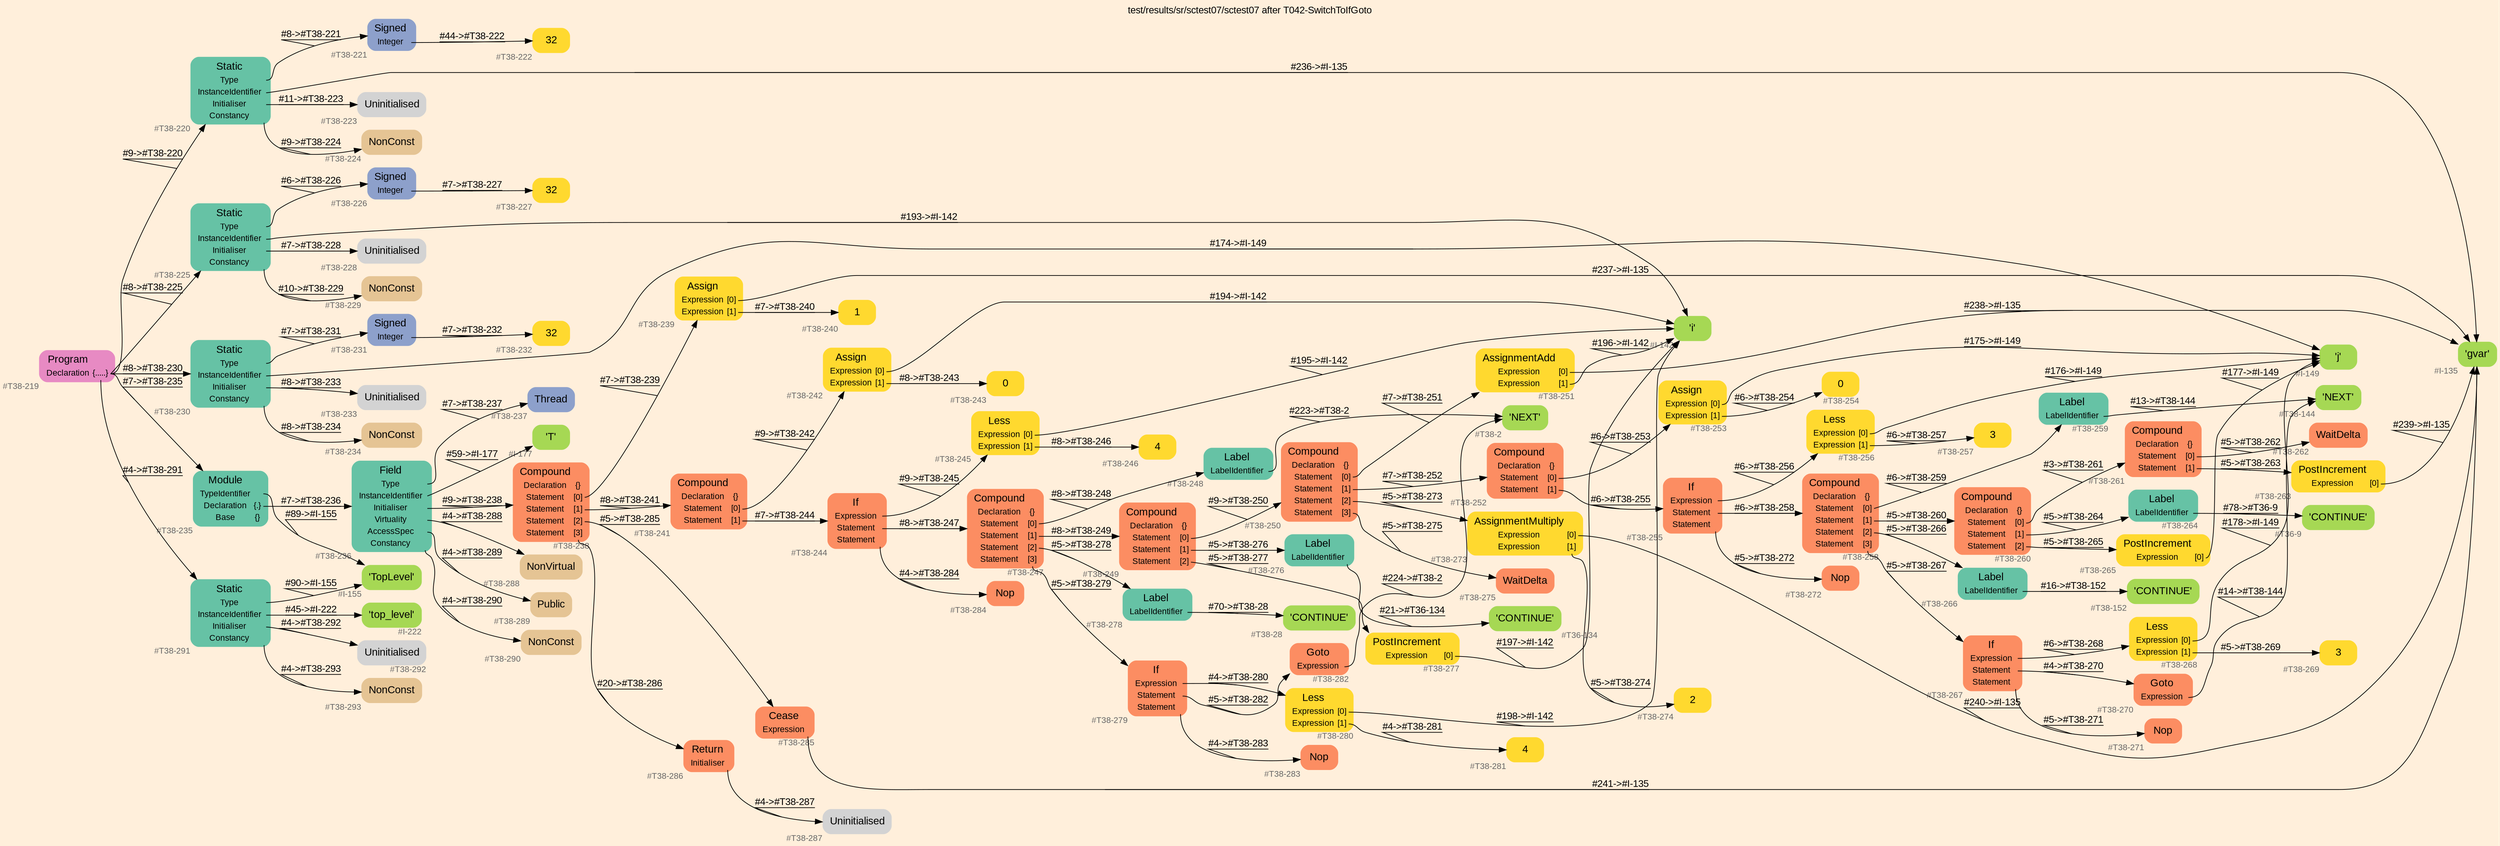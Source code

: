 digraph "test/results/sr/sctest07/sctest07 after T042-SwitchToIfGoto" {
label = "test/results/sr/sctest07/sctest07 after T042-SwitchToIfGoto"
labelloc = t
graph [
    rankdir = "LR"
    ranksep = 0.3
    bgcolor = antiquewhite1
    color = black
    fontcolor = black
    fontname = "Arial"
];
node [
    fontname = "Arial"
];
edge [
    fontname = "Arial"
];

// -------------------- node figure --------------------
// -------- block #T38-219 ----------
"#T38-219" [
    fillcolor = "/set28/4"
    xlabel = "#T38-219"
    fontsize = "12"
    fontcolor = grey40
    shape = "plaintext"
    label = <<TABLE BORDER="0" CELLBORDER="0" CELLSPACING="0">
     <TR><TD><FONT COLOR="black" POINT-SIZE="15">Program</FONT></TD></TR>
     <TR><TD><FONT COLOR="black" POINT-SIZE="12">Declaration</FONT></TD><TD PORT="port0"><FONT COLOR="black" POINT-SIZE="12">{.....}</FONT></TD></TR>
    </TABLE>>
    style = "rounded,filled"
];

// -------- block #T38-220 ----------
"#T38-220" [
    fillcolor = "/set28/1"
    xlabel = "#T38-220"
    fontsize = "12"
    fontcolor = grey40
    shape = "plaintext"
    label = <<TABLE BORDER="0" CELLBORDER="0" CELLSPACING="0">
     <TR><TD><FONT COLOR="black" POINT-SIZE="15">Static</FONT></TD></TR>
     <TR><TD><FONT COLOR="black" POINT-SIZE="12">Type</FONT></TD><TD PORT="port0"></TD></TR>
     <TR><TD><FONT COLOR="black" POINT-SIZE="12">InstanceIdentifier</FONT></TD><TD PORT="port1"></TD></TR>
     <TR><TD><FONT COLOR="black" POINT-SIZE="12">Initialiser</FONT></TD><TD PORT="port2"></TD></TR>
     <TR><TD><FONT COLOR="black" POINT-SIZE="12">Constancy</FONT></TD><TD PORT="port3"></TD></TR>
    </TABLE>>
    style = "rounded,filled"
];

// -------- block #T38-221 ----------
"#T38-221" [
    fillcolor = "/set28/3"
    xlabel = "#T38-221"
    fontsize = "12"
    fontcolor = grey40
    shape = "plaintext"
    label = <<TABLE BORDER="0" CELLBORDER="0" CELLSPACING="0">
     <TR><TD><FONT COLOR="black" POINT-SIZE="15">Signed</FONT></TD></TR>
     <TR><TD><FONT COLOR="black" POINT-SIZE="12">Integer</FONT></TD><TD PORT="port0"></TD></TR>
    </TABLE>>
    style = "rounded,filled"
];

// -------- block #T38-222 ----------
"#T38-222" [
    fillcolor = "/set28/6"
    xlabel = "#T38-222"
    fontsize = "12"
    fontcolor = grey40
    shape = "plaintext"
    label = <<TABLE BORDER="0" CELLBORDER="0" CELLSPACING="0">
     <TR><TD><FONT COLOR="black" POINT-SIZE="15">32</FONT></TD></TR>
    </TABLE>>
    style = "rounded,filled"
];

// -------- block #I-135 ----------
"#I-135" [
    fillcolor = "/set28/5"
    xlabel = "#I-135"
    fontsize = "12"
    fontcolor = grey40
    shape = "plaintext"
    label = <<TABLE BORDER="0" CELLBORDER="0" CELLSPACING="0">
     <TR><TD><FONT COLOR="black" POINT-SIZE="15">'gvar'</FONT></TD></TR>
    </TABLE>>
    style = "rounded,filled"
];

// -------- block #T38-223 ----------
"#T38-223" [
    xlabel = "#T38-223"
    fontsize = "12"
    fontcolor = grey40
    shape = "plaintext"
    label = <<TABLE BORDER="0" CELLBORDER="0" CELLSPACING="0">
     <TR><TD><FONT COLOR="black" POINT-SIZE="15">Uninitialised</FONT></TD></TR>
    </TABLE>>
    style = "rounded,filled"
];

// -------- block #T38-224 ----------
"#T38-224" [
    fillcolor = "/set28/7"
    xlabel = "#T38-224"
    fontsize = "12"
    fontcolor = grey40
    shape = "plaintext"
    label = <<TABLE BORDER="0" CELLBORDER="0" CELLSPACING="0">
     <TR><TD><FONT COLOR="black" POINT-SIZE="15">NonConst</FONT></TD></TR>
    </TABLE>>
    style = "rounded,filled"
];

// -------- block #T38-225 ----------
"#T38-225" [
    fillcolor = "/set28/1"
    xlabel = "#T38-225"
    fontsize = "12"
    fontcolor = grey40
    shape = "plaintext"
    label = <<TABLE BORDER="0" CELLBORDER="0" CELLSPACING="0">
     <TR><TD><FONT COLOR="black" POINT-SIZE="15">Static</FONT></TD></TR>
     <TR><TD><FONT COLOR="black" POINT-SIZE="12">Type</FONT></TD><TD PORT="port0"></TD></TR>
     <TR><TD><FONT COLOR="black" POINT-SIZE="12">InstanceIdentifier</FONT></TD><TD PORT="port1"></TD></TR>
     <TR><TD><FONT COLOR="black" POINT-SIZE="12">Initialiser</FONT></TD><TD PORT="port2"></TD></TR>
     <TR><TD><FONT COLOR="black" POINT-SIZE="12">Constancy</FONT></TD><TD PORT="port3"></TD></TR>
    </TABLE>>
    style = "rounded,filled"
];

// -------- block #T38-226 ----------
"#T38-226" [
    fillcolor = "/set28/3"
    xlabel = "#T38-226"
    fontsize = "12"
    fontcolor = grey40
    shape = "plaintext"
    label = <<TABLE BORDER="0" CELLBORDER="0" CELLSPACING="0">
     <TR><TD><FONT COLOR="black" POINT-SIZE="15">Signed</FONT></TD></TR>
     <TR><TD><FONT COLOR="black" POINT-SIZE="12">Integer</FONT></TD><TD PORT="port0"></TD></TR>
    </TABLE>>
    style = "rounded,filled"
];

// -------- block #T38-227 ----------
"#T38-227" [
    fillcolor = "/set28/6"
    xlabel = "#T38-227"
    fontsize = "12"
    fontcolor = grey40
    shape = "plaintext"
    label = <<TABLE BORDER="0" CELLBORDER="0" CELLSPACING="0">
     <TR><TD><FONT COLOR="black" POINT-SIZE="15">32</FONT></TD></TR>
    </TABLE>>
    style = "rounded,filled"
];

// -------- block #I-142 ----------
"#I-142" [
    fillcolor = "/set28/5"
    xlabel = "#I-142"
    fontsize = "12"
    fontcolor = grey40
    shape = "plaintext"
    label = <<TABLE BORDER="0" CELLBORDER="0" CELLSPACING="0">
     <TR><TD><FONT COLOR="black" POINT-SIZE="15">'i'</FONT></TD></TR>
    </TABLE>>
    style = "rounded,filled"
];

// -------- block #T38-228 ----------
"#T38-228" [
    xlabel = "#T38-228"
    fontsize = "12"
    fontcolor = grey40
    shape = "plaintext"
    label = <<TABLE BORDER="0" CELLBORDER="0" CELLSPACING="0">
     <TR><TD><FONT COLOR="black" POINT-SIZE="15">Uninitialised</FONT></TD></TR>
    </TABLE>>
    style = "rounded,filled"
];

// -------- block #T38-229 ----------
"#T38-229" [
    fillcolor = "/set28/7"
    xlabel = "#T38-229"
    fontsize = "12"
    fontcolor = grey40
    shape = "plaintext"
    label = <<TABLE BORDER="0" CELLBORDER="0" CELLSPACING="0">
     <TR><TD><FONT COLOR="black" POINT-SIZE="15">NonConst</FONT></TD></TR>
    </TABLE>>
    style = "rounded,filled"
];

// -------- block #T38-230 ----------
"#T38-230" [
    fillcolor = "/set28/1"
    xlabel = "#T38-230"
    fontsize = "12"
    fontcolor = grey40
    shape = "plaintext"
    label = <<TABLE BORDER="0" CELLBORDER="0" CELLSPACING="0">
     <TR><TD><FONT COLOR="black" POINT-SIZE="15">Static</FONT></TD></TR>
     <TR><TD><FONT COLOR="black" POINT-SIZE="12">Type</FONT></TD><TD PORT="port0"></TD></TR>
     <TR><TD><FONT COLOR="black" POINT-SIZE="12">InstanceIdentifier</FONT></TD><TD PORT="port1"></TD></TR>
     <TR><TD><FONT COLOR="black" POINT-SIZE="12">Initialiser</FONT></TD><TD PORT="port2"></TD></TR>
     <TR><TD><FONT COLOR="black" POINT-SIZE="12">Constancy</FONT></TD><TD PORT="port3"></TD></TR>
    </TABLE>>
    style = "rounded,filled"
];

// -------- block #T38-231 ----------
"#T38-231" [
    fillcolor = "/set28/3"
    xlabel = "#T38-231"
    fontsize = "12"
    fontcolor = grey40
    shape = "plaintext"
    label = <<TABLE BORDER="0" CELLBORDER="0" CELLSPACING="0">
     <TR><TD><FONT COLOR="black" POINT-SIZE="15">Signed</FONT></TD></TR>
     <TR><TD><FONT COLOR="black" POINT-SIZE="12">Integer</FONT></TD><TD PORT="port0"></TD></TR>
    </TABLE>>
    style = "rounded,filled"
];

// -------- block #T38-232 ----------
"#T38-232" [
    fillcolor = "/set28/6"
    xlabel = "#T38-232"
    fontsize = "12"
    fontcolor = grey40
    shape = "plaintext"
    label = <<TABLE BORDER="0" CELLBORDER="0" CELLSPACING="0">
     <TR><TD><FONT COLOR="black" POINT-SIZE="15">32</FONT></TD></TR>
    </TABLE>>
    style = "rounded,filled"
];

// -------- block #I-149 ----------
"#I-149" [
    fillcolor = "/set28/5"
    xlabel = "#I-149"
    fontsize = "12"
    fontcolor = grey40
    shape = "plaintext"
    label = <<TABLE BORDER="0" CELLBORDER="0" CELLSPACING="0">
     <TR><TD><FONT COLOR="black" POINT-SIZE="15">'j'</FONT></TD></TR>
    </TABLE>>
    style = "rounded,filled"
];

// -------- block #T38-233 ----------
"#T38-233" [
    xlabel = "#T38-233"
    fontsize = "12"
    fontcolor = grey40
    shape = "plaintext"
    label = <<TABLE BORDER="0" CELLBORDER="0" CELLSPACING="0">
     <TR><TD><FONT COLOR="black" POINT-SIZE="15">Uninitialised</FONT></TD></TR>
    </TABLE>>
    style = "rounded,filled"
];

// -------- block #T38-234 ----------
"#T38-234" [
    fillcolor = "/set28/7"
    xlabel = "#T38-234"
    fontsize = "12"
    fontcolor = grey40
    shape = "plaintext"
    label = <<TABLE BORDER="0" CELLBORDER="0" CELLSPACING="0">
     <TR><TD><FONT COLOR="black" POINT-SIZE="15">NonConst</FONT></TD></TR>
    </TABLE>>
    style = "rounded,filled"
];

// -------- block #T38-235 ----------
"#T38-235" [
    fillcolor = "/set28/1"
    xlabel = "#T38-235"
    fontsize = "12"
    fontcolor = grey40
    shape = "plaintext"
    label = <<TABLE BORDER="0" CELLBORDER="0" CELLSPACING="0">
     <TR><TD><FONT COLOR="black" POINT-SIZE="15">Module</FONT></TD></TR>
     <TR><TD><FONT COLOR="black" POINT-SIZE="12">TypeIdentifier</FONT></TD><TD PORT="port0"></TD></TR>
     <TR><TD><FONT COLOR="black" POINT-SIZE="12">Declaration</FONT></TD><TD PORT="port1"><FONT COLOR="black" POINT-SIZE="12">{.}</FONT></TD></TR>
     <TR><TD><FONT COLOR="black" POINT-SIZE="12">Base</FONT></TD><TD PORT="port2"><FONT COLOR="black" POINT-SIZE="12">{}</FONT></TD></TR>
    </TABLE>>
    style = "rounded,filled"
];

// -------- block #I-155 ----------
"#I-155" [
    fillcolor = "/set28/5"
    xlabel = "#I-155"
    fontsize = "12"
    fontcolor = grey40
    shape = "plaintext"
    label = <<TABLE BORDER="0" CELLBORDER="0" CELLSPACING="0">
     <TR><TD><FONT COLOR="black" POINT-SIZE="15">'TopLevel'</FONT></TD></TR>
    </TABLE>>
    style = "rounded,filled"
];

// -------- block #T38-236 ----------
"#T38-236" [
    fillcolor = "/set28/1"
    xlabel = "#T38-236"
    fontsize = "12"
    fontcolor = grey40
    shape = "plaintext"
    label = <<TABLE BORDER="0" CELLBORDER="0" CELLSPACING="0">
     <TR><TD><FONT COLOR="black" POINT-SIZE="15">Field</FONT></TD></TR>
     <TR><TD><FONT COLOR="black" POINT-SIZE="12">Type</FONT></TD><TD PORT="port0"></TD></TR>
     <TR><TD><FONT COLOR="black" POINT-SIZE="12">InstanceIdentifier</FONT></TD><TD PORT="port1"></TD></TR>
     <TR><TD><FONT COLOR="black" POINT-SIZE="12">Initialiser</FONT></TD><TD PORT="port2"></TD></TR>
     <TR><TD><FONT COLOR="black" POINT-SIZE="12">Virtuality</FONT></TD><TD PORT="port3"></TD></TR>
     <TR><TD><FONT COLOR="black" POINT-SIZE="12">AccessSpec</FONT></TD><TD PORT="port4"></TD></TR>
     <TR><TD><FONT COLOR="black" POINT-SIZE="12">Constancy</FONT></TD><TD PORT="port5"></TD></TR>
    </TABLE>>
    style = "rounded,filled"
];

// -------- block #T38-237 ----------
"#T38-237" [
    fillcolor = "/set28/3"
    xlabel = "#T38-237"
    fontsize = "12"
    fontcolor = grey40
    shape = "plaintext"
    label = <<TABLE BORDER="0" CELLBORDER="0" CELLSPACING="0">
     <TR><TD><FONT COLOR="black" POINT-SIZE="15">Thread</FONT></TD></TR>
    </TABLE>>
    style = "rounded,filled"
];

// -------- block #I-177 ----------
"#I-177" [
    fillcolor = "/set28/5"
    xlabel = "#I-177"
    fontsize = "12"
    fontcolor = grey40
    shape = "plaintext"
    label = <<TABLE BORDER="0" CELLBORDER="0" CELLSPACING="0">
     <TR><TD><FONT COLOR="black" POINT-SIZE="15">'T'</FONT></TD></TR>
    </TABLE>>
    style = "rounded,filled"
];

// -------- block #T38-238 ----------
"#T38-238" [
    fillcolor = "/set28/2"
    xlabel = "#T38-238"
    fontsize = "12"
    fontcolor = grey40
    shape = "plaintext"
    label = <<TABLE BORDER="0" CELLBORDER="0" CELLSPACING="0">
     <TR><TD><FONT COLOR="black" POINT-SIZE="15">Compound</FONT></TD></TR>
     <TR><TD><FONT COLOR="black" POINT-SIZE="12">Declaration</FONT></TD><TD PORT="port0"><FONT COLOR="black" POINT-SIZE="12">{}</FONT></TD></TR>
     <TR><TD><FONT COLOR="black" POINT-SIZE="12">Statement</FONT></TD><TD PORT="port1"><FONT COLOR="black" POINT-SIZE="12">[0]</FONT></TD></TR>
     <TR><TD><FONT COLOR="black" POINT-SIZE="12">Statement</FONT></TD><TD PORT="port2"><FONT COLOR="black" POINT-SIZE="12">[1]</FONT></TD></TR>
     <TR><TD><FONT COLOR="black" POINT-SIZE="12">Statement</FONT></TD><TD PORT="port3"><FONT COLOR="black" POINT-SIZE="12">[2]</FONT></TD></TR>
     <TR><TD><FONT COLOR="black" POINT-SIZE="12">Statement</FONT></TD><TD PORT="port4"><FONT COLOR="black" POINT-SIZE="12">[3]</FONT></TD></TR>
    </TABLE>>
    style = "rounded,filled"
];

// -------- block #T38-239 ----------
"#T38-239" [
    fillcolor = "/set28/6"
    xlabel = "#T38-239"
    fontsize = "12"
    fontcolor = grey40
    shape = "plaintext"
    label = <<TABLE BORDER="0" CELLBORDER="0" CELLSPACING="0">
     <TR><TD><FONT COLOR="black" POINT-SIZE="15">Assign</FONT></TD></TR>
     <TR><TD><FONT COLOR="black" POINT-SIZE="12">Expression</FONT></TD><TD PORT="port0"><FONT COLOR="black" POINT-SIZE="12">[0]</FONT></TD></TR>
     <TR><TD><FONT COLOR="black" POINT-SIZE="12">Expression</FONT></TD><TD PORT="port1"><FONT COLOR="black" POINT-SIZE="12">[1]</FONT></TD></TR>
    </TABLE>>
    style = "rounded,filled"
];

// -------- block #T38-240 ----------
"#T38-240" [
    fillcolor = "/set28/6"
    xlabel = "#T38-240"
    fontsize = "12"
    fontcolor = grey40
    shape = "plaintext"
    label = <<TABLE BORDER="0" CELLBORDER="0" CELLSPACING="0">
     <TR><TD><FONT COLOR="black" POINT-SIZE="15">1</FONT></TD></TR>
    </TABLE>>
    style = "rounded,filled"
];

// -------- block #T38-241 ----------
"#T38-241" [
    fillcolor = "/set28/2"
    xlabel = "#T38-241"
    fontsize = "12"
    fontcolor = grey40
    shape = "plaintext"
    label = <<TABLE BORDER="0" CELLBORDER="0" CELLSPACING="0">
     <TR><TD><FONT COLOR="black" POINT-SIZE="15">Compound</FONT></TD></TR>
     <TR><TD><FONT COLOR="black" POINT-SIZE="12">Declaration</FONT></TD><TD PORT="port0"><FONT COLOR="black" POINT-SIZE="12">{}</FONT></TD></TR>
     <TR><TD><FONT COLOR="black" POINT-SIZE="12">Statement</FONT></TD><TD PORT="port1"><FONT COLOR="black" POINT-SIZE="12">[0]</FONT></TD></TR>
     <TR><TD><FONT COLOR="black" POINT-SIZE="12">Statement</FONT></TD><TD PORT="port2"><FONT COLOR="black" POINT-SIZE="12">[1]</FONT></TD></TR>
    </TABLE>>
    style = "rounded,filled"
];

// -------- block #T38-242 ----------
"#T38-242" [
    fillcolor = "/set28/6"
    xlabel = "#T38-242"
    fontsize = "12"
    fontcolor = grey40
    shape = "plaintext"
    label = <<TABLE BORDER="0" CELLBORDER="0" CELLSPACING="0">
     <TR><TD><FONT COLOR="black" POINT-SIZE="15">Assign</FONT></TD></TR>
     <TR><TD><FONT COLOR="black" POINT-SIZE="12">Expression</FONT></TD><TD PORT="port0"><FONT COLOR="black" POINT-SIZE="12">[0]</FONT></TD></TR>
     <TR><TD><FONT COLOR="black" POINT-SIZE="12">Expression</FONT></TD><TD PORT="port1"><FONT COLOR="black" POINT-SIZE="12">[1]</FONT></TD></TR>
    </TABLE>>
    style = "rounded,filled"
];

// -------- block #T38-243 ----------
"#T38-243" [
    fillcolor = "/set28/6"
    xlabel = "#T38-243"
    fontsize = "12"
    fontcolor = grey40
    shape = "plaintext"
    label = <<TABLE BORDER="0" CELLBORDER="0" CELLSPACING="0">
     <TR><TD><FONT COLOR="black" POINT-SIZE="15">0</FONT></TD></TR>
    </TABLE>>
    style = "rounded,filled"
];

// -------- block #T38-244 ----------
"#T38-244" [
    fillcolor = "/set28/2"
    xlabel = "#T38-244"
    fontsize = "12"
    fontcolor = grey40
    shape = "plaintext"
    label = <<TABLE BORDER="0" CELLBORDER="0" CELLSPACING="0">
     <TR><TD><FONT COLOR="black" POINT-SIZE="15">If</FONT></TD></TR>
     <TR><TD><FONT COLOR="black" POINT-SIZE="12">Expression</FONT></TD><TD PORT="port0"></TD></TR>
     <TR><TD><FONT COLOR="black" POINT-SIZE="12">Statement</FONT></TD><TD PORT="port1"></TD></TR>
     <TR><TD><FONT COLOR="black" POINT-SIZE="12">Statement</FONT></TD><TD PORT="port2"></TD></TR>
    </TABLE>>
    style = "rounded,filled"
];

// -------- block #T38-245 ----------
"#T38-245" [
    fillcolor = "/set28/6"
    xlabel = "#T38-245"
    fontsize = "12"
    fontcolor = grey40
    shape = "plaintext"
    label = <<TABLE BORDER="0" CELLBORDER="0" CELLSPACING="0">
     <TR><TD><FONT COLOR="black" POINT-SIZE="15">Less</FONT></TD></TR>
     <TR><TD><FONT COLOR="black" POINT-SIZE="12">Expression</FONT></TD><TD PORT="port0"><FONT COLOR="black" POINT-SIZE="12">[0]</FONT></TD></TR>
     <TR><TD><FONT COLOR="black" POINT-SIZE="12">Expression</FONT></TD><TD PORT="port1"><FONT COLOR="black" POINT-SIZE="12">[1]</FONT></TD></TR>
    </TABLE>>
    style = "rounded,filled"
];

// -------- block #T38-246 ----------
"#T38-246" [
    fillcolor = "/set28/6"
    xlabel = "#T38-246"
    fontsize = "12"
    fontcolor = grey40
    shape = "plaintext"
    label = <<TABLE BORDER="0" CELLBORDER="0" CELLSPACING="0">
     <TR><TD><FONT COLOR="black" POINT-SIZE="15">4</FONT></TD></TR>
    </TABLE>>
    style = "rounded,filled"
];

// -------- block #T38-247 ----------
"#T38-247" [
    fillcolor = "/set28/2"
    xlabel = "#T38-247"
    fontsize = "12"
    fontcolor = grey40
    shape = "plaintext"
    label = <<TABLE BORDER="0" CELLBORDER="0" CELLSPACING="0">
     <TR><TD><FONT COLOR="black" POINT-SIZE="15">Compound</FONT></TD></TR>
     <TR><TD><FONT COLOR="black" POINT-SIZE="12">Declaration</FONT></TD><TD PORT="port0"><FONT COLOR="black" POINT-SIZE="12">{}</FONT></TD></TR>
     <TR><TD><FONT COLOR="black" POINT-SIZE="12">Statement</FONT></TD><TD PORT="port1"><FONT COLOR="black" POINT-SIZE="12">[0]</FONT></TD></TR>
     <TR><TD><FONT COLOR="black" POINT-SIZE="12">Statement</FONT></TD><TD PORT="port2"><FONT COLOR="black" POINT-SIZE="12">[1]</FONT></TD></TR>
     <TR><TD><FONT COLOR="black" POINT-SIZE="12">Statement</FONT></TD><TD PORT="port3"><FONT COLOR="black" POINT-SIZE="12">[2]</FONT></TD></TR>
     <TR><TD><FONT COLOR="black" POINT-SIZE="12">Statement</FONT></TD><TD PORT="port4"><FONT COLOR="black" POINT-SIZE="12">[3]</FONT></TD></TR>
    </TABLE>>
    style = "rounded,filled"
];

// -------- block #T38-248 ----------
"#T38-248" [
    fillcolor = "/set28/1"
    xlabel = "#T38-248"
    fontsize = "12"
    fontcolor = grey40
    shape = "plaintext"
    label = <<TABLE BORDER="0" CELLBORDER="0" CELLSPACING="0">
     <TR><TD><FONT COLOR="black" POINT-SIZE="15">Label</FONT></TD></TR>
     <TR><TD><FONT COLOR="black" POINT-SIZE="12">LabelIdentifier</FONT></TD><TD PORT="port0"></TD></TR>
    </TABLE>>
    style = "rounded,filled"
];

// -------- block #T38-2 ----------
"#T38-2" [
    fillcolor = "/set28/5"
    xlabel = "#T38-2"
    fontsize = "12"
    fontcolor = grey40
    shape = "plaintext"
    label = <<TABLE BORDER="0" CELLBORDER="0" CELLSPACING="0">
     <TR><TD><FONT COLOR="black" POINT-SIZE="15">'NEXT'</FONT></TD></TR>
    </TABLE>>
    style = "rounded,filled"
];

// -------- block #T38-249 ----------
"#T38-249" [
    fillcolor = "/set28/2"
    xlabel = "#T38-249"
    fontsize = "12"
    fontcolor = grey40
    shape = "plaintext"
    label = <<TABLE BORDER="0" CELLBORDER="0" CELLSPACING="0">
     <TR><TD><FONT COLOR="black" POINT-SIZE="15">Compound</FONT></TD></TR>
     <TR><TD><FONT COLOR="black" POINT-SIZE="12">Declaration</FONT></TD><TD PORT="port0"><FONT COLOR="black" POINT-SIZE="12">{}</FONT></TD></TR>
     <TR><TD><FONT COLOR="black" POINT-SIZE="12">Statement</FONT></TD><TD PORT="port1"><FONT COLOR="black" POINT-SIZE="12">[0]</FONT></TD></TR>
     <TR><TD><FONT COLOR="black" POINT-SIZE="12">Statement</FONT></TD><TD PORT="port2"><FONT COLOR="black" POINT-SIZE="12">[1]</FONT></TD></TR>
     <TR><TD><FONT COLOR="black" POINT-SIZE="12">Statement</FONT></TD><TD PORT="port3"><FONT COLOR="black" POINT-SIZE="12">[2]</FONT></TD></TR>
    </TABLE>>
    style = "rounded,filled"
];

// -------- block #T38-250 ----------
"#T38-250" [
    fillcolor = "/set28/2"
    xlabel = "#T38-250"
    fontsize = "12"
    fontcolor = grey40
    shape = "plaintext"
    label = <<TABLE BORDER="0" CELLBORDER="0" CELLSPACING="0">
     <TR><TD><FONT COLOR="black" POINT-SIZE="15">Compound</FONT></TD></TR>
     <TR><TD><FONT COLOR="black" POINT-SIZE="12">Declaration</FONT></TD><TD PORT="port0"><FONT COLOR="black" POINT-SIZE="12">{}</FONT></TD></TR>
     <TR><TD><FONT COLOR="black" POINT-SIZE="12">Statement</FONT></TD><TD PORT="port1"><FONT COLOR="black" POINT-SIZE="12">[0]</FONT></TD></TR>
     <TR><TD><FONT COLOR="black" POINT-SIZE="12">Statement</FONT></TD><TD PORT="port2"><FONT COLOR="black" POINT-SIZE="12">[1]</FONT></TD></TR>
     <TR><TD><FONT COLOR="black" POINT-SIZE="12">Statement</FONT></TD><TD PORT="port3"><FONT COLOR="black" POINT-SIZE="12">[2]</FONT></TD></TR>
     <TR><TD><FONT COLOR="black" POINT-SIZE="12">Statement</FONT></TD><TD PORT="port4"><FONT COLOR="black" POINT-SIZE="12">[3]</FONT></TD></TR>
    </TABLE>>
    style = "rounded,filled"
];

// -------- block #T38-251 ----------
"#T38-251" [
    fillcolor = "/set28/6"
    xlabel = "#T38-251"
    fontsize = "12"
    fontcolor = grey40
    shape = "plaintext"
    label = <<TABLE BORDER="0" CELLBORDER="0" CELLSPACING="0">
     <TR><TD><FONT COLOR="black" POINT-SIZE="15">AssignmentAdd</FONT></TD></TR>
     <TR><TD><FONT COLOR="black" POINT-SIZE="12">Expression</FONT></TD><TD PORT="port0"><FONT COLOR="black" POINT-SIZE="12">[0]</FONT></TD></TR>
     <TR><TD><FONT COLOR="black" POINT-SIZE="12">Expression</FONT></TD><TD PORT="port1"><FONT COLOR="black" POINT-SIZE="12">[1]</FONT></TD></TR>
    </TABLE>>
    style = "rounded,filled"
];

// -------- block #T38-252 ----------
"#T38-252" [
    fillcolor = "/set28/2"
    xlabel = "#T38-252"
    fontsize = "12"
    fontcolor = grey40
    shape = "plaintext"
    label = <<TABLE BORDER="0" CELLBORDER="0" CELLSPACING="0">
     <TR><TD><FONT COLOR="black" POINT-SIZE="15">Compound</FONT></TD></TR>
     <TR><TD><FONT COLOR="black" POINT-SIZE="12">Declaration</FONT></TD><TD PORT="port0"><FONT COLOR="black" POINT-SIZE="12">{}</FONT></TD></TR>
     <TR><TD><FONT COLOR="black" POINT-SIZE="12">Statement</FONT></TD><TD PORT="port1"><FONT COLOR="black" POINT-SIZE="12">[0]</FONT></TD></TR>
     <TR><TD><FONT COLOR="black" POINT-SIZE="12">Statement</FONT></TD><TD PORT="port2"><FONT COLOR="black" POINT-SIZE="12">[1]</FONT></TD></TR>
    </TABLE>>
    style = "rounded,filled"
];

// -------- block #T38-253 ----------
"#T38-253" [
    fillcolor = "/set28/6"
    xlabel = "#T38-253"
    fontsize = "12"
    fontcolor = grey40
    shape = "plaintext"
    label = <<TABLE BORDER="0" CELLBORDER="0" CELLSPACING="0">
     <TR><TD><FONT COLOR="black" POINT-SIZE="15">Assign</FONT></TD></TR>
     <TR><TD><FONT COLOR="black" POINT-SIZE="12">Expression</FONT></TD><TD PORT="port0"><FONT COLOR="black" POINT-SIZE="12">[0]</FONT></TD></TR>
     <TR><TD><FONT COLOR="black" POINT-SIZE="12">Expression</FONT></TD><TD PORT="port1"><FONT COLOR="black" POINT-SIZE="12">[1]</FONT></TD></TR>
    </TABLE>>
    style = "rounded,filled"
];

// -------- block #T38-254 ----------
"#T38-254" [
    fillcolor = "/set28/6"
    xlabel = "#T38-254"
    fontsize = "12"
    fontcolor = grey40
    shape = "plaintext"
    label = <<TABLE BORDER="0" CELLBORDER="0" CELLSPACING="0">
     <TR><TD><FONT COLOR="black" POINT-SIZE="15">0</FONT></TD></TR>
    </TABLE>>
    style = "rounded,filled"
];

// -------- block #T38-255 ----------
"#T38-255" [
    fillcolor = "/set28/2"
    xlabel = "#T38-255"
    fontsize = "12"
    fontcolor = grey40
    shape = "plaintext"
    label = <<TABLE BORDER="0" CELLBORDER="0" CELLSPACING="0">
     <TR><TD><FONT COLOR="black" POINT-SIZE="15">If</FONT></TD></TR>
     <TR><TD><FONT COLOR="black" POINT-SIZE="12">Expression</FONT></TD><TD PORT="port0"></TD></TR>
     <TR><TD><FONT COLOR="black" POINT-SIZE="12">Statement</FONT></TD><TD PORT="port1"></TD></TR>
     <TR><TD><FONT COLOR="black" POINT-SIZE="12">Statement</FONT></TD><TD PORT="port2"></TD></TR>
    </TABLE>>
    style = "rounded,filled"
];

// -------- block #T38-256 ----------
"#T38-256" [
    fillcolor = "/set28/6"
    xlabel = "#T38-256"
    fontsize = "12"
    fontcolor = grey40
    shape = "plaintext"
    label = <<TABLE BORDER="0" CELLBORDER="0" CELLSPACING="0">
     <TR><TD><FONT COLOR="black" POINT-SIZE="15">Less</FONT></TD></TR>
     <TR><TD><FONT COLOR="black" POINT-SIZE="12">Expression</FONT></TD><TD PORT="port0"><FONT COLOR="black" POINT-SIZE="12">[0]</FONT></TD></TR>
     <TR><TD><FONT COLOR="black" POINT-SIZE="12">Expression</FONT></TD><TD PORT="port1"><FONT COLOR="black" POINT-SIZE="12">[1]</FONT></TD></TR>
    </TABLE>>
    style = "rounded,filled"
];

// -------- block #T38-257 ----------
"#T38-257" [
    fillcolor = "/set28/6"
    xlabel = "#T38-257"
    fontsize = "12"
    fontcolor = grey40
    shape = "plaintext"
    label = <<TABLE BORDER="0" CELLBORDER="0" CELLSPACING="0">
     <TR><TD><FONT COLOR="black" POINT-SIZE="15">3</FONT></TD></TR>
    </TABLE>>
    style = "rounded,filled"
];

// -------- block #T38-258 ----------
"#T38-258" [
    fillcolor = "/set28/2"
    xlabel = "#T38-258"
    fontsize = "12"
    fontcolor = grey40
    shape = "plaintext"
    label = <<TABLE BORDER="0" CELLBORDER="0" CELLSPACING="0">
     <TR><TD><FONT COLOR="black" POINT-SIZE="15">Compound</FONT></TD></TR>
     <TR><TD><FONT COLOR="black" POINT-SIZE="12">Declaration</FONT></TD><TD PORT="port0"><FONT COLOR="black" POINT-SIZE="12">{}</FONT></TD></TR>
     <TR><TD><FONT COLOR="black" POINT-SIZE="12">Statement</FONT></TD><TD PORT="port1"><FONT COLOR="black" POINT-SIZE="12">[0]</FONT></TD></TR>
     <TR><TD><FONT COLOR="black" POINT-SIZE="12">Statement</FONT></TD><TD PORT="port2"><FONT COLOR="black" POINT-SIZE="12">[1]</FONT></TD></TR>
     <TR><TD><FONT COLOR="black" POINT-SIZE="12">Statement</FONT></TD><TD PORT="port3"><FONT COLOR="black" POINT-SIZE="12">[2]</FONT></TD></TR>
     <TR><TD><FONT COLOR="black" POINT-SIZE="12">Statement</FONT></TD><TD PORT="port4"><FONT COLOR="black" POINT-SIZE="12">[3]</FONT></TD></TR>
    </TABLE>>
    style = "rounded,filled"
];

// -------- block #T38-259 ----------
"#T38-259" [
    fillcolor = "/set28/1"
    xlabel = "#T38-259"
    fontsize = "12"
    fontcolor = grey40
    shape = "plaintext"
    label = <<TABLE BORDER="0" CELLBORDER="0" CELLSPACING="0">
     <TR><TD><FONT COLOR="black" POINT-SIZE="15">Label</FONT></TD></TR>
     <TR><TD><FONT COLOR="black" POINT-SIZE="12">LabelIdentifier</FONT></TD><TD PORT="port0"></TD></TR>
    </TABLE>>
    style = "rounded,filled"
];

// -------- block #T38-144 ----------
"#T38-144" [
    fillcolor = "/set28/5"
    xlabel = "#T38-144"
    fontsize = "12"
    fontcolor = grey40
    shape = "plaintext"
    label = <<TABLE BORDER="0" CELLBORDER="0" CELLSPACING="0">
     <TR><TD><FONT COLOR="black" POINT-SIZE="15">'NEXT'</FONT></TD></TR>
    </TABLE>>
    style = "rounded,filled"
];

// -------- block #T38-260 ----------
"#T38-260" [
    fillcolor = "/set28/2"
    xlabel = "#T38-260"
    fontsize = "12"
    fontcolor = grey40
    shape = "plaintext"
    label = <<TABLE BORDER="0" CELLBORDER="0" CELLSPACING="0">
     <TR><TD><FONT COLOR="black" POINT-SIZE="15">Compound</FONT></TD></TR>
     <TR><TD><FONT COLOR="black" POINT-SIZE="12">Declaration</FONT></TD><TD PORT="port0"><FONT COLOR="black" POINT-SIZE="12">{}</FONT></TD></TR>
     <TR><TD><FONT COLOR="black" POINT-SIZE="12">Statement</FONT></TD><TD PORT="port1"><FONT COLOR="black" POINT-SIZE="12">[0]</FONT></TD></TR>
     <TR><TD><FONT COLOR="black" POINT-SIZE="12">Statement</FONT></TD><TD PORT="port2"><FONT COLOR="black" POINT-SIZE="12">[1]</FONT></TD></TR>
     <TR><TD><FONT COLOR="black" POINT-SIZE="12">Statement</FONT></TD><TD PORT="port3"><FONT COLOR="black" POINT-SIZE="12">[2]</FONT></TD></TR>
    </TABLE>>
    style = "rounded,filled"
];

// -------- block #T38-261 ----------
"#T38-261" [
    fillcolor = "/set28/2"
    xlabel = "#T38-261"
    fontsize = "12"
    fontcolor = grey40
    shape = "plaintext"
    label = <<TABLE BORDER="0" CELLBORDER="0" CELLSPACING="0">
     <TR><TD><FONT COLOR="black" POINT-SIZE="15">Compound</FONT></TD></TR>
     <TR><TD><FONT COLOR="black" POINT-SIZE="12">Declaration</FONT></TD><TD PORT="port0"><FONT COLOR="black" POINT-SIZE="12">{}</FONT></TD></TR>
     <TR><TD><FONT COLOR="black" POINT-SIZE="12">Statement</FONT></TD><TD PORT="port1"><FONT COLOR="black" POINT-SIZE="12">[0]</FONT></TD></TR>
     <TR><TD><FONT COLOR="black" POINT-SIZE="12">Statement</FONT></TD><TD PORT="port2"><FONT COLOR="black" POINT-SIZE="12">[1]</FONT></TD></TR>
    </TABLE>>
    style = "rounded,filled"
];

// -------- block #T38-262 ----------
"#T38-262" [
    fillcolor = "/set28/2"
    xlabel = "#T38-262"
    fontsize = "12"
    fontcolor = grey40
    shape = "plaintext"
    label = <<TABLE BORDER="0" CELLBORDER="0" CELLSPACING="0">
     <TR><TD><FONT COLOR="black" POINT-SIZE="15">WaitDelta</FONT></TD></TR>
    </TABLE>>
    style = "rounded,filled"
];

// -------- block #T38-263 ----------
"#T38-263" [
    fillcolor = "/set28/6"
    xlabel = "#T38-263"
    fontsize = "12"
    fontcolor = grey40
    shape = "plaintext"
    label = <<TABLE BORDER="0" CELLBORDER="0" CELLSPACING="0">
     <TR><TD><FONT COLOR="black" POINT-SIZE="15">PostIncrement</FONT></TD></TR>
     <TR><TD><FONT COLOR="black" POINT-SIZE="12">Expression</FONT></TD><TD PORT="port0"><FONT COLOR="black" POINT-SIZE="12">[0]</FONT></TD></TR>
    </TABLE>>
    style = "rounded,filled"
];

// -------- block #T38-264 ----------
"#T38-264" [
    fillcolor = "/set28/1"
    xlabel = "#T38-264"
    fontsize = "12"
    fontcolor = grey40
    shape = "plaintext"
    label = <<TABLE BORDER="0" CELLBORDER="0" CELLSPACING="0">
     <TR><TD><FONT COLOR="black" POINT-SIZE="15">Label</FONT></TD></TR>
     <TR><TD><FONT COLOR="black" POINT-SIZE="12">LabelIdentifier</FONT></TD><TD PORT="port0"></TD></TR>
    </TABLE>>
    style = "rounded,filled"
];

// -------- block #T36-9 ----------
"#T36-9" [
    fillcolor = "/set28/5"
    xlabel = "#T36-9"
    fontsize = "12"
    fontcolor = grey40
    shape = "plaintext"
    label = <<TABLE BORDER="0" CELLBORDER="0" CELLSPACING="0">
     <TR><TD><FONT COLOR="black" POINT-SIZE="15">'CONTINUE'</FONT></TD></TR>
    </TABLE>>
    style = "rounded,filled"
];

// -------- block #T38-265 ----------
"#T38-265" [
    fillcolor = "/set28/6"
    xlabel = "#T38-265"
    fontsize = "12"
    fontcolor = grey40
    shape = "plaintext"
    label = <<TABLE BORDER="0" CELLBORDER="0" CELLSPACING="0">
     <TR><TD><FONT COLOR="black" POINT-SIZE="15">PostIncrement</FONT></TD></TR>
     <TR><TD><FONT COLOR="black" POINT-SIZE="12">Expression</FONT></TD><TD PORT="port0"><FONT COLOR="black" POINT-SIZE="12">[0]</FONT></TD></TR>
    </TABLE>>
    style = "rounded,filled"
];

// -------- block #T38-266 ----------
"#T38-266" [
    fillcolor = "/set28/1"
    xlabel = "#T38-266"
    fontsize = "12"
    fontcolor = grey40
    shape = "plaintext"
    label = <<TABLE BORDER="0" CELLBORDER="0" CELLSPACING="0">
     <TR><TD><FONT COLOR="black" POINT-SIZE="15">Label</FONT></TD></TR>
     <TR><TD><FONT COLOR="black" POINT-SIZE="12">LabelIdentifier</FONT></TD><TD PORT="port0"></TD></TR>
    </TABLE>>
    style = "rounded,filled"
];

// -------- block #T38-152 ----------
"#T38-152" [
    fillcolor = "/set28/5"
    xlabel = "#T38-152"
    fontsize = "12"
    fontcolor = grey40
    shape = "plaintext"
    label = <<TABLE BORDER="0" CELLBORDER="0" CELLSPACING="0">
     <TR><TD><FONT COLOR="black" POINT-SIZE="15">'CONTINUE'</FONT></TD></TR>
    </TABLE>>
    style = "rounded,filled"
];

// -------- block #T38-267 ----------
"#T38-267" [
    fillcolor = "/set28/2"
    xlabel = "#T38-267"
    fontsize = "12"
    fontcolor = grey40
    shape = "plaintext"
    label = <<TABLE BORDER="0" CELLBORDER="0" CELLSPACING="0">
     <TR><TD><FONT COLOR="black" POINT-SIZE="15">If</FONT></TD></TR>
     <TR><TD><FONT COLOR="black" POINT-SIZE="12">Expression</FONT></TD><TD PORT="port0"></TD></TR>
     <TR><TD><FONT COLOR="black" POINT-SIZE="12">Statement</FONT></TD><TD PORT="port1"></TD></TR>
     <TR><TD><FONT COLOR="black" POINT-SIZE="12">Statement</FONT></TD><TD PORT="port2"></TD></TR>
    </TABLE>>
    style = "rounded,filled"
];

// -------- block #T38-268 ----------
"#T38-268" [
    fillcolor = "/set28/6"
    xlabel = "#T38-268"
    fontsize = "12"
    fontcolor = grey40
    shape = "plaintext"
    label = <<TABLE BORDER="0" CELLBORDER="0" CELLSPACING="0">
     <TR><TD><FONT COLOR="black" POINT-SIZE="15">Less</FONT></TD></TR>
     <TR><TD><FONT COLOR="black" POINT-SIZE="12">Expression</FONT></TD><TD PORT="port0"><FONT COLOR="black" POINT-SIZE="12">[0]</FONT></TD></TR>
     <TR><TD><FONT COLOR="black" POINT-SIZE="12">Expression</FONT></TD><TD PORT="port1"><FONT COLOR="black" POINT-SIZE="12">[1]</FONT></TD></TR>
    </TABLE>>
    style = "rounded,filled"
];

// -------- block #T38-269 ----------
"#T38-269" [
    fillcolor = "/set28/6"
    xlabel = "#T38-269"
    fontsize = "12"
    fontcolor = grey40
    shape = "plaintext"
    label = <<TABLE BORDER="0" CELLBORDER="0" CELLSPACING="0">
     <TR><TD><FONT COLOR="black" POINT-SIZE="15">3</FONT></TD></TR>
    </TABLE>>
    style = "rounded,filled"
];

// -------- block #T38-270 ----------
"#T38-270" [
    fillcolor = "/set28/2"
    xlabel = "#T38-270"
    fontsize = "12"
    fontcolor = grey40
    shape = "plaintext"
    label = <<TABLE BORDER="0" CELLBORDER="0" CELLSPACING="0">
     <TR><TD><FONT COLOR="black" POINT-SIZE="15">Goto</FONT></TD></TR>
     <TR><TD><FONT COLOR="black" POINT-SIZE="12">Expression</FONT></TD><TD PORT="port0"></TD></TR>
    </TABLE>>
    style = "rounded,filled"
];

// -------- block #T38-271 ----------
"#T38-271" [
    fillcolor = "/set28/2"
    xlabel = "#T38-271"
    fontsize = "12"
    fontcolor = grey40
    shape = "plaintext"
    label = <<TABLE BORDER="0" CELLBORDER="0" CELLSPACING="0">
     <TR><TD><FONT COLOR="black" POINT-SIZE="15">Nop</FONT></TD></TR>
    </TABLE>>
    style = "rounded,filled"
];

// -------- block #T38-272 ----------
"#T38-272" [
    fillcolor = "/set28/2"
    xlabel = "#T38-272"
    fontsize = "12"
    fontcolor = grey40
    shape = "plaintext"
    label = <<TABLE BORDER="0" CELLBORDER="0" CELLSPACING="0">
     <TR><TD><FONT COLOR="black" POINT-SIZE="15">Nop</FONT></TD></TR>
    </TABLE>>
    style = "rounded,filled"
];

// -------- block #T38-273 ----------
"#T38-273" [
    fillcolor = "/set28/6"
    xlabel = "#T38-273"
    fontsize = "12"
    fontcolor = grey40
    shape = "plaintext"
    label = <<TABLE BORDER="0" CELLBORDER="0" CELLSPACING="0">
     <TR><TD><FONT COLOR="black" POINT-SIZE="15">AssignmentMultiply</FONT></TD></TR>
     <TR><TD><FONT COLOR="black" POINT-SIZE="12">Expression</FONT></TD><TD PORT="port0"><FONT COLOR="black" POINT-SIZE="12">[0]</FONT></TD></TR>
     <TR><TD><FONT COLOR="black" POINT-SIZE="12">Expression</FONT></TD><TD PORT="port1"><FONT COLOR="black" POINT-SIZE="12">[1]</FONT></TD></TR>
    </TABLE>>
    style = "rounded,filled"
];

// -------- block #T38-274 ----------
"#T38-274" [
    fillcolor = "/set28/6"
    xlabel = "#T38-274"
    fontsize = "12"
    fontcolor = grey40
    shape = "plaintext"
    label = <<TABLE BORDER="0" CELLBORDER="0" CELLSPACING="0">
     <TR><TD><FONT COLOR="black" POINT-SIZE="15">2</FONT></TD></TR>
    </TABLE>>
    style = "rounded,filled"
];

// -------- block #T38-275 ----------
"#T38-275" [
    fillcolor = "/set28/2"
    xlabel = "#T38-275"
    fontsize = "12"
    fontcolor = grey40
    shape = "plaintext"
    label = <<TABLE BORDER="0" CELLBORDER="0" CELLSPACING="0">
     <TR><TD><FONT COLOR="black" POINT-SIZE="15">WaitDelta</FONT></TD></TR>
    </TABLE>>
    style = "rounded,filled"
];

// -------- block #T38-276 ----------
"#T38-276" [
    fillcolor = "/set28/1"
    xlabel = "#T38-276"
    fontsize = "12"
    fontcolor = grey40
    shape = "plaintext"
    label = <<TABLE BORDER="0" CELLBORDER="0" CELLSPACING="0">
     <TR><TD><FONT COLOR="black" POINT-SIZE="15">Label</FONT></TD></TR>
     <TR><TD><FONT COLOR="black" POINT-SIZE="12">LabelIdentifier</FONT></TD><TD PORT="port0"></TD></TR>
    </TABLE>>
    style = "rounded,filled"
];

// -------- block #T36-134 ----------
"#T36-134" [
    fillcolor = "/set28/5"
    xlabel = "#T36-134"
    fontsize = "12"
    fontcolor = grey40
    shape = "plaintext"
    label = <<TABLE BORDER="0" CELLBORDER="0" CELLSPACING="0">
     <TR><TD><FONT COLOR="black" POINT-SIZE="15">'CONTINUE'</FONT></TD></TR>
    </TABLE>>
    style = "rounded,filled"
];

// -------- block #T38-277 ----------
"#T38-277" [
    fillcolor = "/set28/6"
    xlabel = "#T38-277"
    fontsize = "12"
    fontcolor = grey40
    shape = "plaintext"
    label = <<TABLE BORDER="0" CELLBORDER="0" CELLSPACING="0">
     <TR><TD><FONT COLOR="black" POINT-SIZE="15">PostIncrement</FONT></TD></TR>
     <TR><TD><FONT COLOR="black" POINT-SIZE="12">Expression</FONT></TD><TD PORT="port0"><FONT COLOR="black" POINT-SIZE="12">[0]</FONT></TD></TR>
    </TABLE>>
    style = "rounded,filled"
];

// -------- block #T38-278 ----------
"#T38-278" [
    fillcolor = "/set28/1"
    xlabel = "#T38-278"
    fontsize = "12"
    fontcolor = grey40
    shape = "plaintext"
    label = <<TABLE BORDER="0" CELLBORDER="0" CELLSPACING="0">
     <TR><TD><FONT COLOR="black" POINT-SIZE="15">Label</FONT></TD></TR>
     <TR><TD><FONT COLOR="black" POINT-SIZE="12">LabelIdentifier</FONT></TD><TD PORT="port0"></TD></TR>
    </TABLE>>
    style = "rounded,filled"
];

// -------- block #T38-28 ----------
"#T38-28" [
    fillcolor = "/set28/5"
    xlabel = "#T38-28"
    fontsize = "12"
    fontcolor = grey40
    shape = "plaintext"
    label = <<TABLE BORDER="0" CELLBORDER="0" CELLSPACING="0">
     <TR><TD><FONT COLOR="black" POINT-SIZE="15">'CONTINUE'</FONT></TD></TR>
    </TABLE>>
    style = "rounded,filled"
];

// -------- block #T38-279 ----------
"#T38-279" [
    fillcolor = "/set28/2"
    xlabel = "#T38-279"
    fontsize = "12"
    fontcolor = grey40
    shape = "plaintext"
    label = <<TABLE BORDER="0" CELLBORDER="0" CELLSPACING="0">
     <TR><TD><FONT COLOR="black" POINT-SIZE="15">If</FONT></TD></TR>
     <TR><TD><FONT COLOR="black" POINT-SIZE="12">Expression</FONT></TD><TD PORT="port0"></TD></TR>
     <TR><TD><FONT COLOR="black" POINT-SIZE="12">Statement</FONT></TD><TD PORT="port1"></TD></TR>
     <TR><TD><FONT COLOR="black" POINT-SIZE="12">Statement</FONT></TD><TD PORT="port2"></TD></TR>
    </TABLE>>
    style = "rounded,filled"
];

// -------- block #T38-280 ----------
"#T38-280" [
    fillcolor = "/set28/6"
    xlabel = "#T38-280"
    fontsize = "12"
    fontcolor = grey40
    shape = "plaintext"
    label = <<TABLE BORDER="0" CELLBORDER="0" CELLSPACING="0">
     <TR><TD><FONT COLOR="black" POINT-SIZE="15">Less</FONT></TD></TR>
     <TR><TD><FONT COLOR="black" POINT-SIZE="12">Expression</FONT></TD><TD PORT="port0"><FONT COLOR="black" POINT-SIZE="12">[0]</FONT></TD></TR>
     <TR><TD><FONT COLOR="black" POINT-SIZE="12">Expression</FONT></TD><TD PORT="port1"><FONT COLOR="black" POINT-SIZE="12">[1]</FONT></TD></TR>
    </TABLE>>
    style = "rounded,filled"
];

// -------- block #T38-281 ----------
"#T38-281" [
    fillcolor = "/set28/6"
    xlabel = "#T38-281"
    fontsize = "12"
    fontcolor = grey40
    shape = "plaintext"
    label = <<TABLE BORDER="0" CELLBORDER="0" CELLSPACING="0">
     <TR><TD><FONT COLOR="black" POINT-SIZE="15">4</FONT></TD></TR>
    </TABLE>>
    style = "rounded,filled"
];

// -------- block #T38-282 ----------
"#T38-282" [
    fillcolor = "/set28/2"
    xlabel = "#T38-282"
    fontsize = "12"
    fontcolor = grey40
    shape = "plaintext"
    label = <<TABLE BORDER="0" CELLBORDER="0" CELLSPACING="0">
     <TR><TD><FONT COLOR="black" POINT-SIZE="15">Goto</FONT></TD></TR>
     <TR><TD><FONT COLOR="black" POINT-SIZE="12">Expression</FONT></TD><TD PORT="port0"></TD></TR>
    </TABLE>>
    style = "rounded,filled"
];

// -------- block #T38-283 ----------
"#T38-283" [
    fillcolor = "/set28/2"
    xlabel = "#T38-283"
    fontsize = "12"
    fontcolor = grey40
    shape = "plaintext"
    label = <<TABLE BORDER="0" CELLBORDER="0" CELLSPACING="0">
     <TR><TD><FONT COLOR="black" POINT-SIZE="15">Nop</FONT></TD></TR>
    </TABLE>>
    style = "rounded,filled"
];

// -------- block #T38-284 ----------
"#T38-284" [
    fillcolor = "/set28/2"
    xlabel = "#T38-284"
    fontsize = "12"
    fontcolor = grey40
    shape = "plaintext"
    label = <<TABLE BORDER="0" CELLBORDER="0" CELLSPACING="0">
     <TR><TD><FONT COLOR="black" POINT-SIZE="15">Nop</FONT></TD></TR>
    </TABLE>>
    style = "rounded,filled"
];

// -------- block #T38-285 ----------
"#T38-285" [
    fillcolor = "/set28/2"
    xlabel = "#T38-285"
    fontsize = "12"
    fontcolor = grey40
    shape = "plaintext"
    label = <<TABLE BORDER="0" CELLBORDER="0" CELLSPACING="0">
     <TR><TD><FONT COLOR="black" POINT-SIZE="15">Cease</FONT></TD></TR>
     <TR><TD><FONT COLOR="black" POINT-SIZE="12">Expression</FONT></TD><TD PORT="port0"></TD></TR>
    </TABLE>>
    style = "rounded,filled"
];

// -------- block #T38-286 ----------
"#T38-286" [
    fillcolor = "/set28/2"
    xlabel = "#T38-286"
    fontsize = "12"
    fontcolor = grey40
    shape = "plaintext"
    label = <<TABLE BORDER="0" CELLBORDER="0" CELLSPACING="0">
     <TR><TD><FONT COLOR="black" POINT-SIZE="15">Return</FONT></TD></TR>
     <TR><TD><FONT COLOR="black" POINT-SIZE="12">Initialiser</FONT></TD><TD PORT="port0"></TD></TR>
    </TABLE>>
    style = "rounded,filled"
];

// -------- block #T38-287 ----------
"#T38-287" [
    xlabel = "#T38-287"
    fontsize = "12"
    fontcolor = grey40
    shape = "plaintext"
    label = <<TABLE BORDER="0" CELLBORDER="0" CELLSPACING="0">
     <TR><TD><FONT COLOR="black" POINT-SIZE="15">Uninitialised</FONT></TD></TR>
    </TABLE>>
    style = "rounded,filled"
];

// -------- block #T38-288 ----------
"#T38-288" [
    fillcolor = "/set28/7"
    xlabel = "#T38-288"
    fontsize = "12"
    fontcolor = grey40
    shape = "plaintext"
    label = <<TABLE BORDER="0" CELLBORDER="0" CELLSPACING="0">
     <TR><TD><FONT COLOR="black" POINT-SIZE="15">NonVirtual</FONT></TD></TR>
    </TABLE>>
    style = "rounded,filled"
];

// -------- block #T38-289 ----------
"#T38-289" [
    fillcolor = "/set28/7"
    xlabel = "#T38-289"
    fontsize = "12"
    fontcolor = grey40
    shape = "plaintext"
    label = <<TABLE BORDER="0" CELLBORDER="0" CELLSPACING="0">
     <TR><TD><FONT COLOR="black" POINT-SIZE="15">Public</FONT></TD></TR>
    </TABLE>>
    style = "rounded,filled"
];

// -------- block #T38-290 ----------
"#T38-290" [
    fillcolor = "/set28/7"
    xlabel = "#T38-290"
    fontsize = "12"
    fontcolor = grey40
    shape = "plaintext"
    label = <<TABLE BORDER="0" CELLBORDER="0" CELLSPACING="0">
     <TR><TD><FONT COLOR="black" POINT-SIZE="15">NonConst</FONT></TD></TR>
    </TABLE>>
    style = "rounded,filled"
];

// -------- block #T38-291 ----------
"#T38-291" [
    fillcolor = "/set28/1"
    xlabel = "#T38-291"
    fontsize = "12"
    fontcolor = grey40
    shape = "plaintext"
    label = <<TABLE BORDER="0" CELLBORDER="0" CELLSPACING="0">
     <TR><TD><FONT COLOR="black" POINT-SIZE="15">Static</FONT></TD></TR>
     <TR><TD><FONT COLOR="black" POINT-SIZE="12">Type</FONT></TD><TD PORT="port0"></TD></TR>
     <TR><TD><FONT COLOR="black" POINT-SIZE="12">InstanceIdentifier</FONT></TD><TD PORT="port1"></TD></TR>
     <TR><TD><FONT COLOR="black" POINT-SIZE="12">Initialiser</FONT></TD><TD PORT="port2"></TD></TR>
     <TR><TD><FONT COLOR="black" POINT-SIZE="12">Constancy</FONT></TD><TD PORT="port3"></TD></TR>
    </TABLE>>
    style = "rounded,filled"
];

// -------- block #I-222 ----------
"#I-222" [
    fillcolor = "/set28/5"
    xlabel = "#I-222"
    fontsize = "12"
    fontcolor = grey40
    shape = "plaintext"
    label = <<TABLE BORDER="0" CELLBORDER="0" CELLSPACING="0">
     <TR><TD><FONT COLOR="black" POINT-SIZE="15">'top_level'</FONT></TD></TR>
    </TABLE>>
    style = "rounded,filled"
];

// -------- block #T38-292 ----------
"#T38-292" [
    xlabel = "#T38-292"
    fontsize = "12"
    fontcolor = grey40
    shape = "plaintext"
    label = <<TABLE BORDER="0" CELLBORDER="0" CELLSPACING="0">
     <TR><TD><FONT COLOR="black" POINT-SIZE="15">Uninitialised</FONT></TD></TR>
    </TABLE>>
    style = "rounded,filled"
];

// -------- block #T38-293 ----------
"#T38-293" [
    fillcolor = "/set28/7"
    xlabel = "#T38-293"
    fontsize = "12"
    fontcolor = grey40
    shape = "plaintext"
    label = <<TABLE BORDER="0" CELLBORDER="0" CELLSPACING="0">
     <TR><TD><FONT COLOR="black" POINT-SIZE="15">NonConst</FONT></TD></TR>
    </TABLE>>
    style = "rounded,filled"
];

"#T38-219":port0 -> "#T38-220" [
    label = "#9-&gt;#T38-220"
    decorate = true
    color = black
    fontcolor = black
];

"#T38-219":port0 -> "#T38-225" [
    label = "#8-&gt;#T38-225"
    decorate = true
    color = black
    fontcolor = black
];

"#T38-219":port0 -> "#T38-230" [
    label = "#8-&gt;#T38-230"
    decorate = true
    color = black
    fontcolor = black
];

"#T38-219":port0 -> "#T38-235" [
    label = "#7-&gt;#T38-235"
    decorate = true
    color = black
    fontcolor = black
];

"#T38-219":port0 -> "#T38-291" [
    label = "#4-&gt;#T38-291"
    decorate = true
    color = black
    fontcolor = black
];

"#T38-220":port0 -> "#T38-221" [
    label = "#8-&gt;#T38-221"
    decorate = true
    color = black
    fontcolor = black
];

"#T38-220":port1 -> "#I-135" [
    label = "#236-&gt;#I-135"
    decorate = true
    color = black
    fontcolor = black
];

"#T38-220":port2 -> "#T38-223" [
    label = "#11-&gt;#T38-223"
    decorate = true
    color = black
    fontcolor = black
];

"#T38-220":port3 -> "#T38-224" [
    label = "#9-&gt;#T38-224"
    decorate = true
    color = black
    fontcolor = black
];

"#T38-221":port0 -> "#T38-222" [
    label = "#44-&gt;#T38-222"
    decorate = true
    color = black
    fontcolor = black
];

"#T38-225":port0 -> "#T38-226" [
    label = "#6-&gt;#T38-226"
    decorate = true
    color = black
    fontcolor = black
];

"#T38-225":port1 -> "#I-142" [
    label = "#193-&gt;#I-142"
    decorate = true
    color = black
    fontcolor = black
];

"#T38-225":port2 -> "#T38-228" [
    label = "#7-&gt;#T38-228"
    decorate = true
    color = black
    fontcolor = black
];

"#T38-225":port3 -> "#T38-229" [
    label = "#10-&gt;#T38-229"
    decorate = true
    color = black
    fontcolor = black
];

"#T38-226":port0 -> "#T38-227" [
    label = "#7-&gt;#T38-227"
    decorate = true
    color = black
    fontcolor = black
];

"#T38-230":port0 -> "#T38-231" [
    label = "#7-&gt;#T38-231"
    decorate = true
    color = black
    fontcolor = black
];

"#T38-230":port1 -> "#I-149" [
    label = "#174-&gt;#I-149"
    decorate = true
    color = black
    fontcolor = black
];

"#T38-230":port2 -> "#T38-233" [
    label = "#8-&gt;#T38-233"
    decorate = true
    color = black
    fontcolor = black
];

"#T38-230":port3 -> "#T38-234" [
    label = "#8-&gt;#T38-234"
    decorate = true
    color = black
    fontcolor = black
];

"#T38-231":port0 -> "#T38-232" [
    label = "#7-&gt;#T38-232"
    decorate = true
    color = black
    fontcolor = black
];

"#T38-235":port0 -> "#I-155" [
    label = "#89-&gt;#I-155"
    decorate = true
    color = black
    fontcolor = black
];

"#T38-235":port1 -> "#T38-236" [
    label = "#7-&gt;#T38-236"
    decorate = true
    color = black
    fontcolor = black
];

"#T38-236":port0 -> "#T38-237" [
    label = "#7-&gt;#T38-237"
    decorate = true
    color = black
    fontcolor = black
];

"#T38-236":port1 -> "#I-177" [
    label = "#59-&gt;#I-177"
    decorate = true
    color = black
    fontcolor = black
];

"#T38-236":port2 -> "#T38-238" [
    label = "#9-&gt;#T38-238"
    decorate = true
    color = black
    fontcolor = black
];

"#T38-236":port3 -> "#T38-288" [
    label = "#4-&gt;#T38-288"
    decorate = true
    color = black
    fontcolor = black
];

"#T38-236":port4 -> "#T38-289" [
    label = "#4-&gt;#T38-289"
    decorate = true
    color = black
    fontcolor = black
];

"#T38-236":port5 -> "#T38-290" [
    label = "#4-&gt;#T38-290"
    decorate = true
    color = black
    fontcolor = black
];

"#T38-238":port1 -> "#T38-239" [
    label = "#7-&gt;#T38-239"
    decorate = true
    color = black
    fontcolor = black
];

"#T38-238":port2 -> "#T38-241" [
    label = "#8-&gt;#T38-241"
    decorate = true
    color = black
    fontcolor = black
];

"#T38-238":port3 -> "#T38-285" [
    label = "#5-&gt;#T38-285"
    decorate = true
    color = black
    fontcolor = black
];

"#T38-238":port4 -> "#T38-286" [
    label = "#20-&gt;#T38-286"
    decorate = true
    color = black
    fontcolor = black
];

"#T38-239":port0 -> "#I-135" [
    label = "#237-&gt;#I-135"
    decorate = true
    color = black
    fontcolor = black
];

"#T38-239":port1 -> "#T38-240" [
    label = "#7-&gt;#T38-240"
    decorate = true
    color = black
    fontcolor = black
];

"#T38-241":port1 -> "#T38-242" [
    label = "#9-&gt;#T38-242"
    decorate = true
    color = black
    fontcolor = black
];

"#T38-241":port2 -> "#T38-244" [
    label = "#7-&gt;#T38-244"
    decorate = true
    color = black
    fontcolor = black
];

"#T38-242":port0 -> "#I-142" [
    label = "#194-&gt;#I-142"
    decorate = true
    color = black
    fontcolor = black
];

"#T38-242":port1 -> "#T38-243" [
    label = "#8-&gt;#T38-243"
    decorate = true
    color = black
    fontcolor = black
];

"#T38-244":port0 -> "#T38-245" [
    label = "#9-&gt;#T38-245"
    decorate = true
    color = black
    fontcolor = black
];

"#T38-244":port1 -> "#T38-247" [
    label = "#8-&gt;#T38-247"
    decorate = true
    color = black
    fontcolor = black
];

"#T38-244":port2 -> "#T38-284" [
    label = "#4-&gt;#T38-284"
    decorate = true
    color = black
    fontcolor = black
];

"#T38-245":port0 -> "#I-142" [
    label = "#195-&gt;#I-142"
    decorate = true
    color = black
    fontcolor = black
];

"#T38-245":port1 -> "#T38-246" [
    label = "#8-&gt;#T38-246"
    decorate = true
    color = black
    fontcolor = black
];

"#T38-247":port1 -> "#T38-248" [
    label = "#8-&gt;#T38-248"
    decorate = true
    color = black
    fontcolor = black
];

"#T38-247":port2 -> "#T38-249" [
    label = "#8-&gt;#T38-249"
    decorate = true
    color = black
    fontcolor = black
];

"#T38-247":port3 -> "#T38-278" [
    label = "#5-&gt;#T38-278"
    decorate = true
    color = black
    fontcolor = black
];

"#T38-247":port4 -> "#T38-279" [
    label = "#5-&gt;#T38-279"
    decorate = true
    color = black
    fontcolor = black
];

"#T38-248":port0 -> "#T38-2" [
    label = "#223-&gt;#T38-2"
    decorate = true
    color = black
    fontcolor = black
];

"#T38-249":port1 -> "#T38-250" [
    label = "#9-&gt;#T38-250"
    decorate = true
    color = black
    fontcolor = black
];

"#T38-249":port2 -> "#T38-276" [
    label = "#5-&gt;#T38-276"
    decorate = true
    color = black
    fontcolor = black
];

"#T38-249":port3 -> "#T38-277" [
    label = "#5-&gt;#T38-277"
    decorate = true
    color = black
    fontcolor = black
];

"#T38-250":port1 -> "#T38-251" [
    label = "#7-&gt;#T38-251"
    decorate = true
    color = black
    fontcolor = black
];

"#T38-250":port2 -> "#T38-252" [
    label = "#7-&gt;#T38-252"
    decorate = true
    color = black
    fontcolor = black
];

"#T38-250":port3 -> "#T38-273" [
    label = "#5-&gt;#T38-273"
    decorate = true
    color = black
    fontcolor = black
];

"#T38-250":port4 -> "#T38-275" [
    label = "#5-&gt;#T38-275"
    decorate = true
    color = black
    fontcolor = black
];

"#T38-251":port0 -> "#I-135" [
    label = "#238-&gt;#I-135"
    decorate = true
    color = black
    fontcolor = black
];

"#T38-251":port1 -> "#I-142" [
    label = "#196-&gt;#I-142"
    decorate = true
    color = black
    fontcolor = black
];

"#T38-252":port1 -> "#T38-253" [
    label = "#6-&gt;#T38-253"
    decorate = true
    color = black
    fontcolor = black
];

"#T38-252":port2 -> "#T38-255" [
    label = "#6-&gt;#T38-255"
    decorate = true
    color = black
    fontcolor = black
];

"#T38-253":port0 -> "#I-149" [
    label = "#175-&gt;#I-149"
    decorate = true
    color = black
    fontcolor = black
];

"#T38-253":port1 -> "#T38-254" [
    label = "#6-&gt;#T38-254"
    decorate = true
    color = black
    fontcolor = black
];

"#T38-255":port0 -> "#T38-256" [
    label = "#6-&gt;#T38-256"
    decorate = true
    color = black
    fontcolor = black
];

"#T38-255":port1 -> "#T38-258" [
    label = "#6-&gt;#T38-258"
    decorate = true
    color = black
    fontcolor = black
];

"#T38-255":port2 -> "#T38-272" [
    label = "#5-&gt;#T38-272"
    decorate = true
    color = black
    fontcolor = black
];

"#T38-256":port0 -> "#I-149" [
    label = "#176-&gt;#I-149"
    decorate = true
    color = black
    fontcolor = black
];

"#T38-256":port1 -> "#T38-257" [
    label = "#6-&gt;#T38-257"
    decorate = true
    color = black
    fontcolor = black
];

"#T38-258":port1 -> "#T38-259" [
    label = "#6-&gt;#T38-259"
    decorate = true
    color = black
    fontcolor = black
];

"#T38-258":port2 -> "#T38-260" [
    label = "#5-&gt;#T38-260"
    decorate = true
    color = black
    fontcolor = black
];

"#T38-258":port3 -> "#T38-266" [
    label = "#5-&gt;#T38-266"
    decorate = true
    color = black
    fontcolor = black
];

"#T38-258":port4 -> "#T38-267" [
    label = "#5-&gt;#T38-267"
    decorate = true
    color = black
    fontcolor = black
];

"#T38-259":port0 -> "#T38-144" [
    label = "#13-&gt;#T38-144"
    decorate = true
    color = black
    fontcolor = black
];

"#T38-260":port1 -> "#T38-261" [
    label = "#3-&gt;#T38-261"
    decorate = true
    color = black
    fontcolor = black
];

"#T38-260":port2 -> "#T38-264" [
    label = "#5-&gt;#T38-264"
    decorate = true
    color = black
    fontcolor = black
];

"#T38-260":port3 -> "#T38-265" [
    label = "#5-&gt;#T38-265"
    decorate = true
    color = black
    fontcolor = black
];

"#T38-261":port1 -> "#T38-262" [
    label = "#5-&gt;#T38-262"
    decorate = true
    color = black
    fontcolor = black
];

"#T38-261":port2 -> "#T38-263" [
    label = "#5-&gt;#T38-263"
    decorate = true
    color = black
    fontcolor = black
];

"#T38-263":port0 -> "#I-135" [
    label = "#239-&gt;#I-135"
    decorate = true
    color = black
    fontcolor = black
];

"#T38-264":port0 -> "#T36-9" [
    label = "#78-&gt;#T36-9"
    decorate = true
    color = black
    fontcolor = black
];

"#T38-265":port0 -> "#I-149" [
    label = "#177-&gt;#I-149"
    decorate = true
    color = black
    fontcolor = black
];

"#T38-266":port0 -> "#T38-152" [
    label = "#16-&gt;#T38-152"
    decorate = true
    color = black
    fontcolor = black
];

"#T38-267":port0 -> "#T38-268" [
    label = "#6-&gt;#T38-268"
    decorate = true
    color = black
    fontcolor = black
];

"#T38-267":port1 -> "#T38-270" [
    label = "#4-&gt;#T38-270"
    decorate = true
    color = black
    fontcolor = black
];

"#T38-267":port2 -> "#T38-271" [
    label = "#5-&gt;#T38-271"
    decorate = true
    color = black
    fontcolor = black
];

"#T38-268":port0 -> "#I-149" [
    label = "#178-&gt;#I-149"
    decorate = true
    color = black
    fontcolor = black
];

"#T38-268":port1 -> "#T38-269" [
    label = "#5-&gt;#T38-269"
    decorate = true
    color = black
    fontcolor = black
];

"#T38-270":port0 -> "#T38-144" [
    label = "#14-&gt;#T38-144"
    decorate = true
    color = black
    fontcolor = black
];

"#T38-273":port0 -> "#I-135" [
    label = "#240-&gt;#I-135"
    decorate = true
    color = black
    fontcolor = black
];

"#T38-273":port1 -> "#T38-274" [
    label = "#5-&gt;#T38-274"
    decorate = true
    color = black
    fontcolor = black
];

"#T38-276":port0 -> "#T36-134" [
    label = "#21-&gt;#T36-134"
    decorate = true
    color = black
    fontcolor = black
];

"#T38-277":port0 -> "#I-142" [
    label = "#197-&gt;#I-142"
    decorate = true
    color = black
    fontcolor = black
];

"#T38-278":port0 -> "#T38-28" [
    label = "#70-&gt;#T38-28"
    decorate = true
    color = black
    fontcolor = black
];

"#T38-279":port0 -> "#T38-280" [
    label = "#4-&gt;#T38-280"
    decorate = true
    color = black
    fontcolor = black
];

"#T38-279":port1 -> "#T38-282" [
    label = "#5-&gt;#T38-282"
    decorate = true
    color = black
    fontcolor = black
];

"#T38-279":port2 -> "#T38-283" [
    label = "#4-&gt;#T38-283"
    decorate = true
    color = black
    fontcolor = black
];

"#T38-280":port0 -> "#I-142" [
    label = "#198-&gt;#I-142"
    decorate = true
    color = black
    fontcolor = black
];

"#T38-280":port1 -> "#T38-281" [
    label = "#4-&gt;#T38-281"
    decorate = true
    color = black
    fontcolor = black
];

"#T38-282":port0 -> "#T38-2" [
    label = "#224-&gt;#T38-2"
    decorate = true
    color = black
    fontcolor = black
];

"#T38-285":port0 -> "#I-135" [
    label = "#241-&gt;#I-135"
    decorate = true
    color = black
    fontcolor = black
];

"#T38-286":port0 -> "#T38-287" [
    label = "#4-&gt;#T38-287"
    decorate = true
    color = black
    fontcolor = black
];

"#T38-291":port0 -> "#I-155" [
    label = "#90-&gt;#I-155"
    decorate = true
    color = black
    fontcolor = black
];

"#T38-291":port1 -> "#I-222" [
    label = "#45-&gt;#I-222"
    decorate = true
    color = black
    fontcolor = black
];

"#T38-291":port2 -> "#T38-292" [
    label = "#4-&gt;#T38-292"
    decorate = true
    color = black
    fontcolor = black
];

"#T38-291":port3 -> "#T38-293" [
    label = "#4-&gt;#T38-293"
    decorate = true
    color = black
    fontcolor = black
];


}

